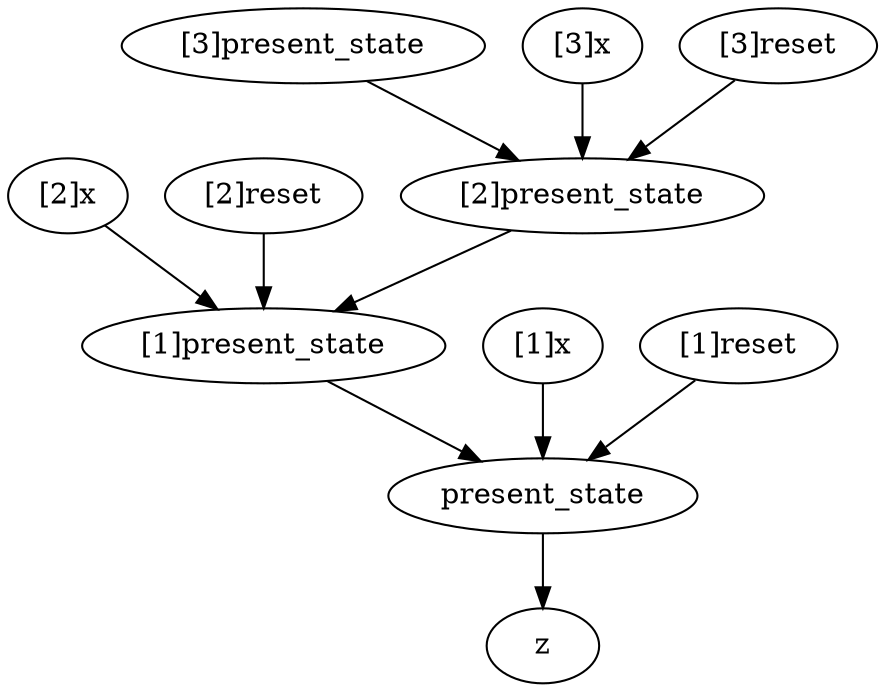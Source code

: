 strict digraph "" {
	"[2]x"	[complexity=12,
		importance=49.5588266931,
		rank=4.12990222443];
	"[1]present_state"	[complexity=4,
		importance=6.17647098623,
		rank=1.54411774656];
	"[2]x" -> "[1]present_state";
	"[2]reset"	[complexity=5,
		importance=55.7352976793,
		rank=11.1470595359];
	"[2]reset" -> "[1]present_state";
	"[2]present_state"	[complexity=5,
		importance=49.9411797277,
		rank=9.98823594555];
	"[2]present_state" -> "[1]present_state";
	"[3]present_state"	[complexity=6,
		importance=400.05884966,
		rank=66.6764749433];
	"[3]present_state" -> "[2]present_state";
	"[1]x"	[complexity=11,
		importance=5.7941179516,
		rank=0.5267379956];
	present_state	[complexity=3,
		importance=0.705882393547,
		rank=0.235294131182];
	"[1]x" -> present_state;
	"[1]present_state" -> present_state;
	"[3]x"	[complexity=13,
		importance=399.676496625,
		rank=30.7443458942];
	"[3]x" -> "[2]present_state";
	z	[complexity=0,
		importance=0.176470555684,
		rank=0.0];
	present_state -> z;
	"[1]reset"	[complexity=4,
		importance=6.50000034515,
		rank=1.62500008629];
	"[1]reset" -> present_state;
	"[3]reset"	[complexity=6,
		importance=449.617676353,
		rank=74.9362793922];
	"[3]reset" -> "[2]present_state";
}
